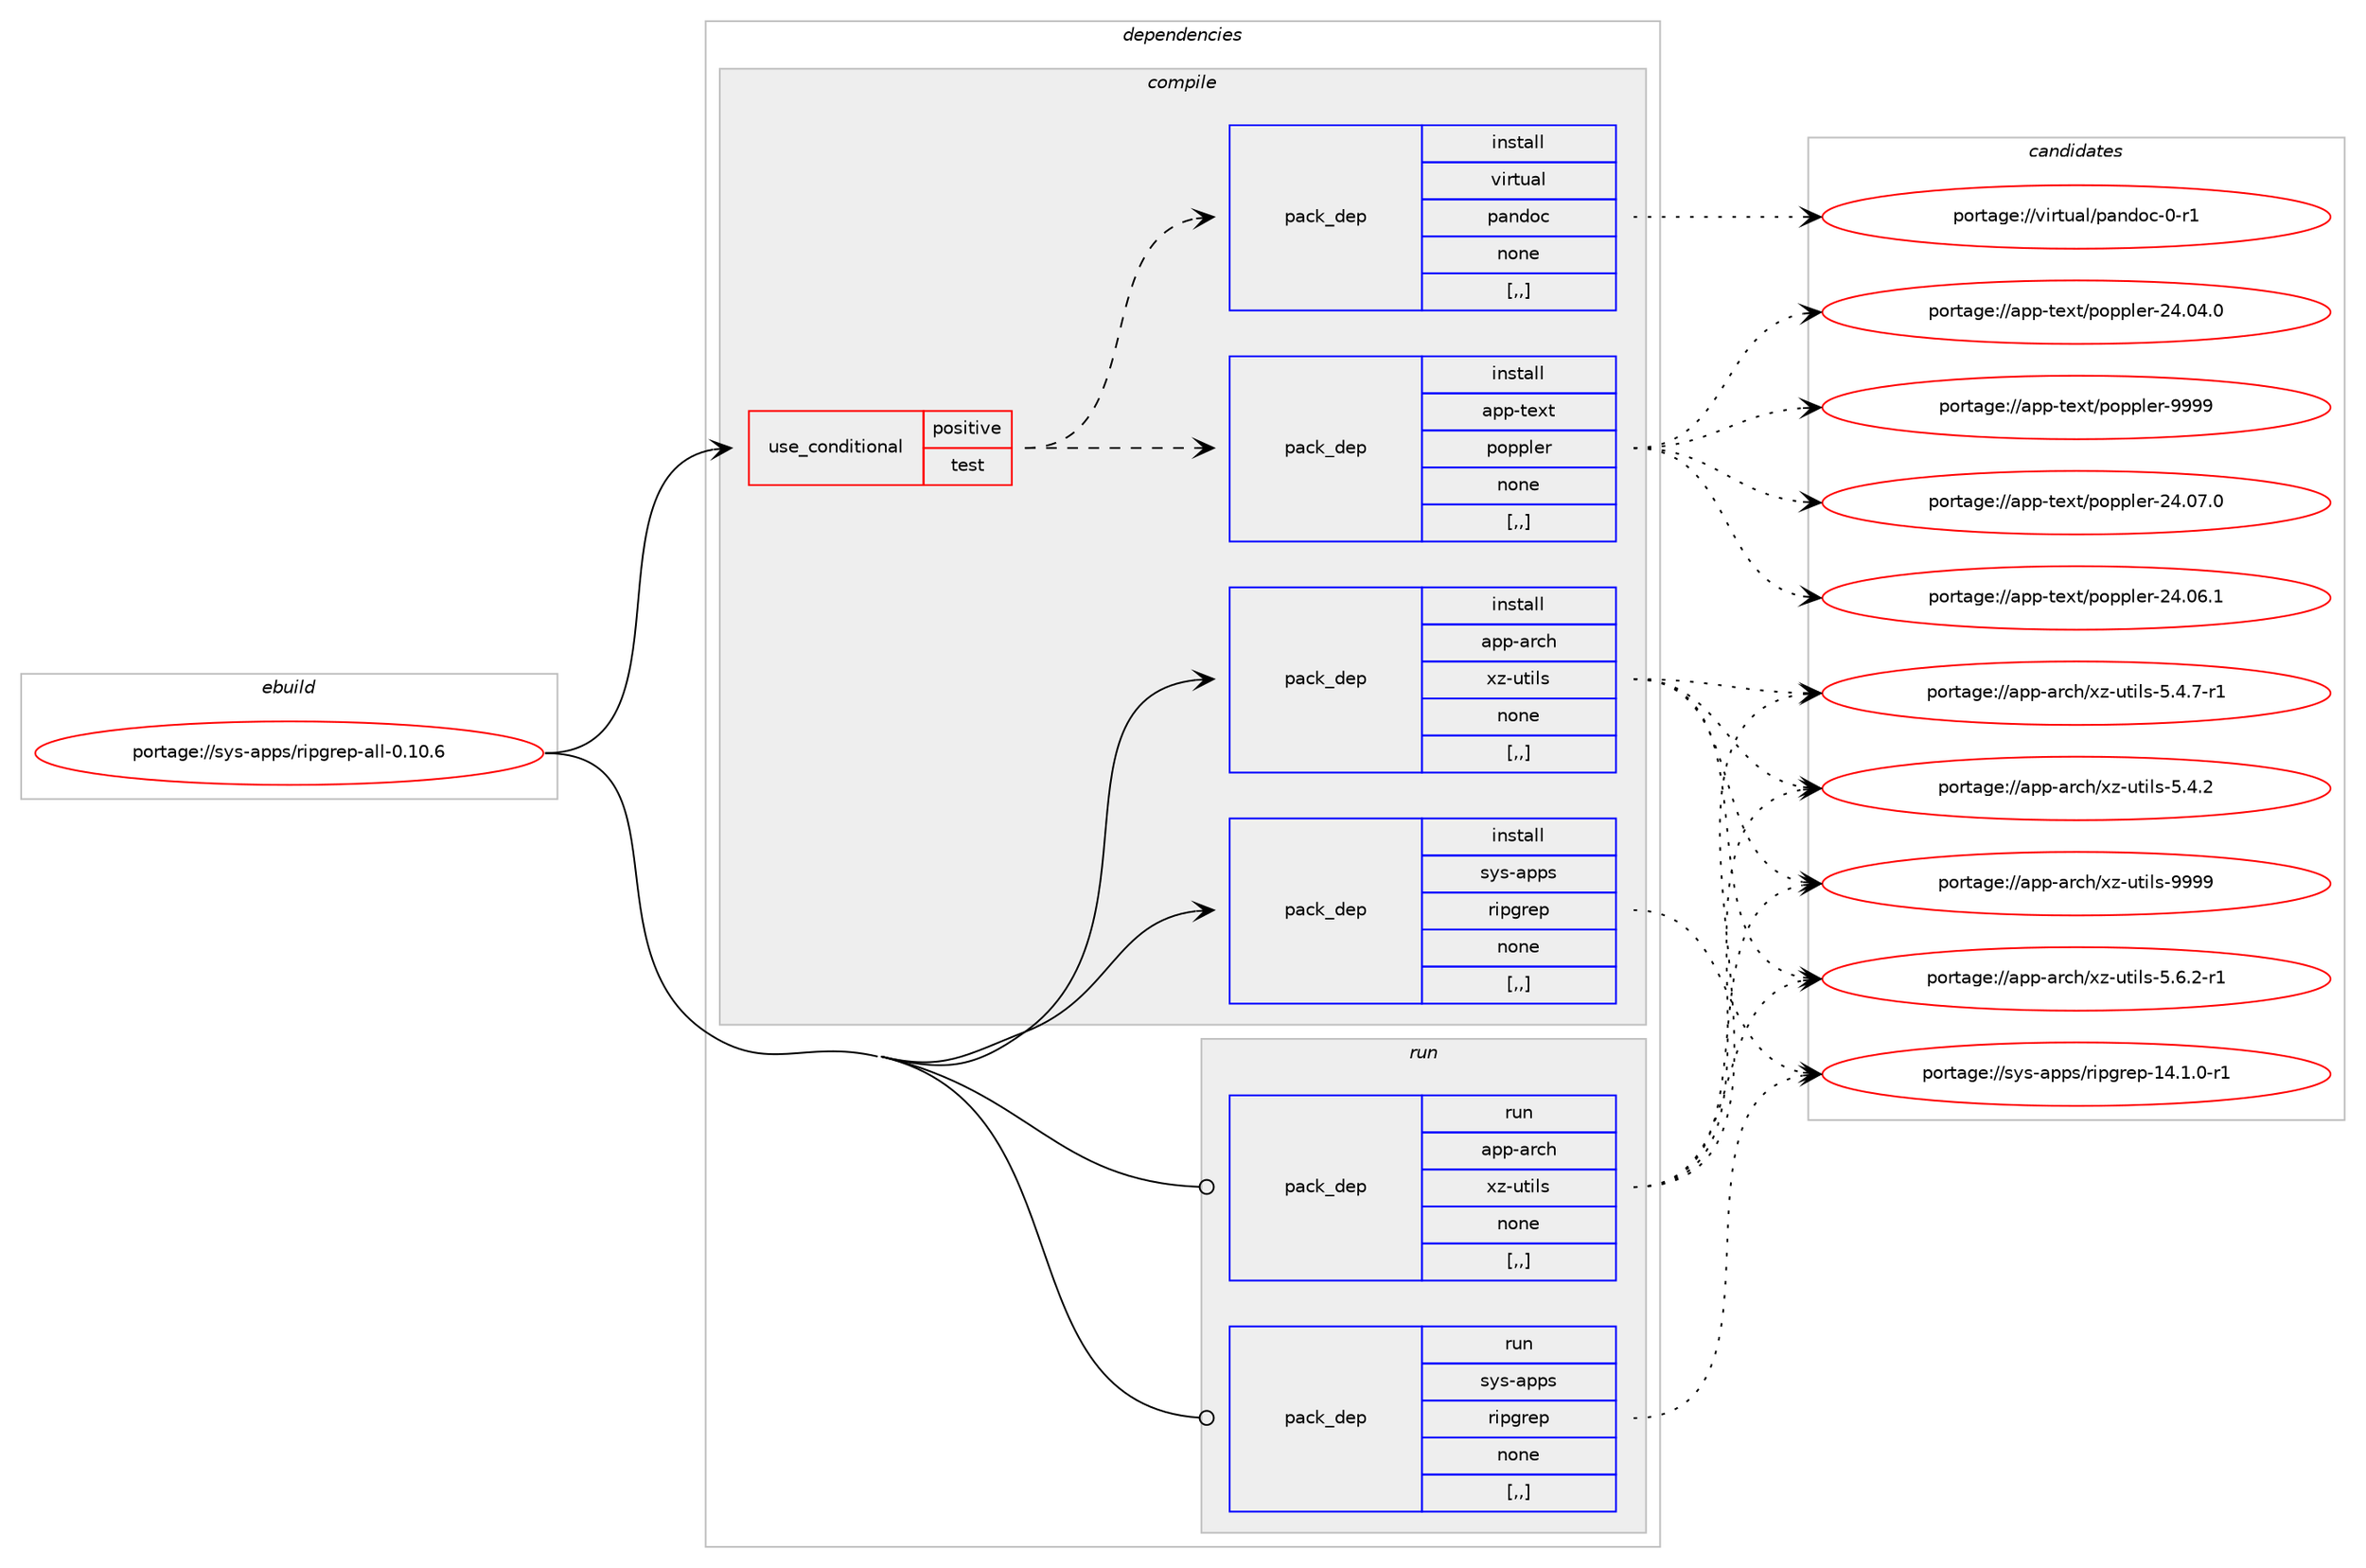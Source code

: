 digraph prolog {

# *************
# Graph options
# *************

newrank=true;
concentrate=true;
compound=true;
graph [rankdir=LR,fontname=Helvetica,fontsize=10,ranksep=1.5];#, ranksep=2.5, nodesep=0.2];
edge  [arrowhead=vee];
node  [fontname=Helvetica,fontsize=10];

# **********
# The ebuild
# **********

subgraph cluster_leftcol {
color=gray;
rank=same;
label=<<i>ebuild</i>>;
id [label="portage://sys-apps/ripgrep-all-0.10.6", color=red, width=4, href="../sys-apps/ripgrep-all-0.10.6.svg"];
}

# ****************
# The dependencies
# ****************

subgraph cluster_midcol {
color=gray;
label=<<i>dependencies</i>>;
subgraph cluster_compile {
fillcolor="#eeeeee";
style=filled;
label=<<i>compile</i>>;
subgraph cond111220 {
dependency420107 [label=<<TABLE BORDER="0" CELLBORDER="1" CELLSPACING="0" CELLPADDING="4"><TR><TD ROWSPAN="3" CELLPADDING="10">use_conditional</TD></TR><TR><TD>positive</TD></TR><TR><TD>test</TD></TR></TABLE>>, shape=none, color=red];
subgraph pack305957 {
dependency420108 [label=<<TABLE BORDER="0" CELLBORDER="1" CELLSPACING="0" CELLPADDING="4" WIDTH="220"><TR><TD ROWSPAN="6" CELLPADDING="30">pack_dep</TD></TR><TR><TD WIDTH="110">install</TD></TR><TR><TD>app-text</TD></TR><TR><TD>poppler</TD></TR><TR><TD>none</TD></TR><TR><TD>[,,]</TD></TR></TABLE>>, shape=none, color=blue];
}
dependency420107:e -> dependency420108:w [weight=20,style="dashed",arrowhead="vee"];
subgraph pack305958 {
dependency420109 [label=<<TABLE BORDER="0" CELLBORDER="1" CELLSPACING="0" CELLPADDING="4" WIDTH="220"><TR><TD ROWSPAN="6" CELLPADDING="30">pack_dep</TD></TR><TR><TD WIDTH="110">install</TD></TR><TR><TD>virtual</TD></TR><TR><TD>pandoc</TD></TR><TR><TD>none</TD></TR><TR><TD>[,,]</TD></TR></TABLE>>, shape=none, color=blue];
}
dependency420107:e -> dependency420109:w [weight=20,style="dashed",arrowhead="vee"];
}
id:e -> dependency420107:w [weight=20,style="solid",arrowhead="vee"];
subgraph pack305959 {
dependency420110 [label=<<TABLE BORDER="0" CELLBORDER="1" CELLSPACING="0" CELLPADDING="4" WIDTH="220"><TR><TD ROWSPAN="6" CELLPADDING="30">pack_dep</TD></TR><TR><TD WIDTH="110">install</TD></TR><TR><TD>app-arch</TD></TR><TR><TD>xz-utils</TD></TR><TR><TD>none</TD></TR><TR><TD>[,,]</TD></TR></TABLE>>, shape=none, color=blue];
}
id:e -> dependency420110:w [weight=20,style="solid",arrowhead="vee"];
subgraph pack305960 {
dependency420111 [label=<<TABLE BORDER="0" CELLBORDER="1" CELLSPACING="0" CELLPADDING="4" WIDTH="220"><TR><TD ROWSPAN="6" CELLPADDING="30">pack_dep</TD></TR><TR><TD WIDTH="110">install</TD></TR><TR><TD>sys-apps</TD></TR><TR><TD>ripgrep</TD></TR><TR><TD>none</TD></TR><TR><TD>[,,]</TD></TR></TABLE>>, shape=none, color=blue];
}
id:e -> dependency420111:w [weight=20,style="solid",arrowhead="vee"];
}
subgraph cluster_compileandrun {
fillcolor="#eeeeee";
style=filled;
label=<<i>compile and run</i>>;
}
subgraph cluster_run {
fillcolor="#eeeeee";
style=filled;
label=<<i>run</i>>;
subgraph pack305961 {
dependency420112 [label=<<TABLE BORDER="0" CELLBORDER="1" CELLSPACING="0" CELLPADDING="4" WIDTH="220"><TR><TD ROWSPAN="6" CELLPADDING="30">pack_dep</TD></TR><TR><TD WIDTH="110">run</TD></TR><TR><TD>app-arch</TD></TR><TR><TD>xz-utils</TD></TR><TR><TD>none</TD></TR><TR><TD>[,,]</TD></TR></TABLE>>, shape=none, color=blue];
}
id:e -> dependency420112:w [weight=20,style="solid",arrowhead="odot"];
subgraph pack305962 {
dependency420113 [label=<<TABLE BORDER="0" CELLBORDER="1" CELLSPACING="0" CELLPADDING="4" WIDTH="220"><TR><TD ROWSPAN="6" CELLPADDING="30">pack_dep</TD></TR><TR><TD WIDTH="110">run</TD></TR><TR><TD>sys-apps</TD></TR><TR><TD>ripgrep</TD></TR><TR><TD>none</TD></TR><TR><TD>[,,]</TD></TR></TABLE>>, shape=none, color=blue];
}
id:e -> dependency420113:w [weight=20,style="solid",arrowhead="odot"];
}
}

# **************
# The candidates
# **************

subgraph cluster_choices {
rank=same;
color=gray;
label=<<i>candidates</i>>;

subgraph choice305957 {
color=black;
nodesep=1;
choice9711211245116101120116471121111121121081011144557575757 [label="portage://app-text/poppler-9999", color=red, width=4,href="../app-text/poppler-9999.svg"];
choice9711211245116101120116471121111121121081011144550524648554648 [label="portage://app-text/poppler-24.07.0", color=red, width=4,href="../app-text/poppler-24.07.0.svg"];
choice9711211245116101120116471121111121121081011144550524648544649 [label="portage://app-text/poppler-24.06.1", color=red, width=4,href="../app-text/poppler-24.06.1.svg"];
choice9711211245116101120116471121111121121081011144550524648524648 [label="portage://app-text/poppler-24.04.0", color=red, width=4,href="../app-text/poppler-24.04.0.svg"];
dependency420108:e -> choice9711211245116101120116471121111121121081011144557575757:w [style=dotted,weight="100"];
dependency420108:e -> choice9711211245116101120116471121111121121081011144550524648554648:w [style=dotted,weight="100"];
dependency420108:e -> choice9711211245116101120116471121111121121081011144550524648544649:w [style=dotted,weight="100"];
dependency420108:e -> choice9711211245116101120116471121111121121081011144550524648524648:w [style=dotted,weight="100"];
}
subgraph choice305958 {
color=black;
nodesep=1;
choice1181051141161179710847112971101001119945484511449 [label="portage://virtual/pandoc-0-r1", color=red, width=4,href="../virtual/pandoc-0-r1.svg"];
dependency420109:e -> choice1181051141161179710847112971101001119945484511449:w [style=dotted,weight="100"];
}
subgraph choice305959 {
color=black;
nodesep=1;
choice9711211245971149910447120122451171161051081154557575757 [label="portage://app-arch/xz-utils-9999", color=red, width=4,href="../app-arch/xz-utils-9999.svg"];
choice9711211245971149910447120122451171161051081154553465446504511449 [label="portage://app-arch/xz-utils-5.6.2-r1", color=red, width=4,href="../app-arch/xz-utils-5.6.2-r1.svg"];
choice9711211245971149910447120122451171161051081154553465246554511449 [label="portage://app-arch/xz-utils-5.4.7-r1", color=red, width=4,href="../app-arch/xz-utils-5.4.7-r1.svg"];
choice971121124597114991044712012245117116105108115455346524650 [label="portage://app-arch/xz-utils-5.4.2", color=red, width=4,href="../app-arch/xz-utils-5.4.2.svg"];
dependency420110:e -> choice9711211245971149910447120122451171161051081154557575757:w [style=dotted,weight="100"];
dependency420110:e -> choice9711211245971149910447120122451171161051081154553465446504511449:w [style=dotted,weight="100"];
dependency420110:e -> choice9711211245971149910447120122451171161051081154553465246554511449:w [style=dotted,weight="100"];
dependency420110:e -> choice971121124597114991044712012245117116105108115455346524650:w [style=dotted,weight="100"];
}
subgraph choice305960 {
color=black;
nodesep=1;
choice115121115459711211211547114105112103114101112454952464946484511449 [label="portage://sys-apps/ripgrep-14.1.0-r1", color=red, width=4,href="../sys-apps/ripgrep-14.1.0-r1.svg"];
dependency420111:e -> choice115121115459711211211547114105112103114101112454952464946484511449:w [style=dotted,weight="100"];
}
subgraph choice305961 {
color=black;
nodesep=1;
choice9711211245971149910447120122451171161051081154557575757 [label="portage://app-arch/xz-utils-9999", color=red, width=4,href="../app-arch/xz-utils-9999.svg"];
choice9711211245971149910447120122451171161051081154553465446504511449 [label="portage://app-arch/xz-utils-5.6.2-r1", color=red, width=4,href="../app-arch/xz-utils-5.6.2-r1.svg"];
choice9711211245971149910447120122451171161051081154553465246554511449 [label="portage://app-arch/xz-utils-5.4.7-r1", color=red, width=4,href="../app-arch/xz-utils-5.4.7-r1.svg"];
choice971121124597114991044712012245117116105108115455346524650 [label="portage://app-arch/xz-utils-5.4.2", color=red, width=4,href="../app-arch/xz-utils-5.4.2.svg"];
dependency420112:e -> choice9711211245971149910447120122451171161051081154557575757:w [style=dotted,weight="100"];
dependency420112:e -> choice9711211245971149910447120122451171161051081154553465446504511449:w [style=dotted,weight="100"];
dependency420112:e -> choice9711211245971149910447120122451171161051081154553465246554511449:w [style=dotted,weight="100"];
dependency420112:e -> choice971121124597114991044712012245117116105108115455346524650:w [style=dotted,weight="100"];
}
subgraph choice305962 {
color=black;
nodesep=1;
choice115121115459711211211547114105112103114101112454952464946484511449 [label="portage://sys-apps/ripgrep-14.1.0-r1", color=red, width=4,href="../sys-apps/ripgrep-14.1.0-r1.svg"];
dependency420113:e -> choice115121115459711211211547114105112103114101112454952464946484511449:w [style=dotted,weight="100"];
}
}

}
